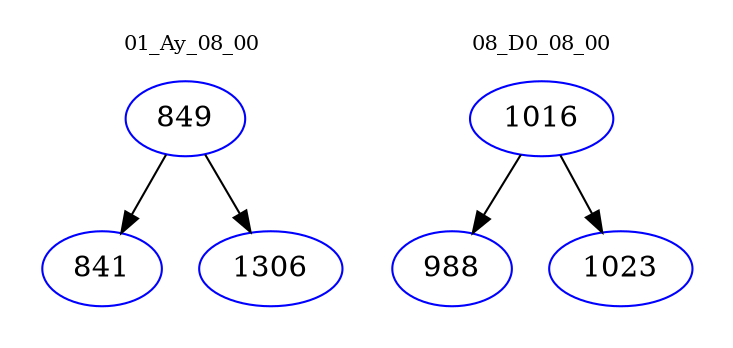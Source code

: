 digraph{
subgraph cluster_0 {
color = white
label = "01_Ay_08_00";
fontsize=10;
T0_849 [label="849", color="blue"]
T0_849 -> T0_841 [color="black"]
T0_841 [label="841", color="blue"]
T0_849 -> T0_1306 [color="black"]
T0_1306 [label="1306", color="blue"]
}
subgraph cluster_1 {
color = white
label = "08_D0_08_00";
fontsize=10;
T1_1016 [label="1016", color="blue"]
T1_1016 -> T1_988 [color="black"]
T1_988 [label="988", color="blue"]
T1_1016 -> T1_1023 [color="black"]
T1_1023 [label="1023", color="blue"]
}
}
